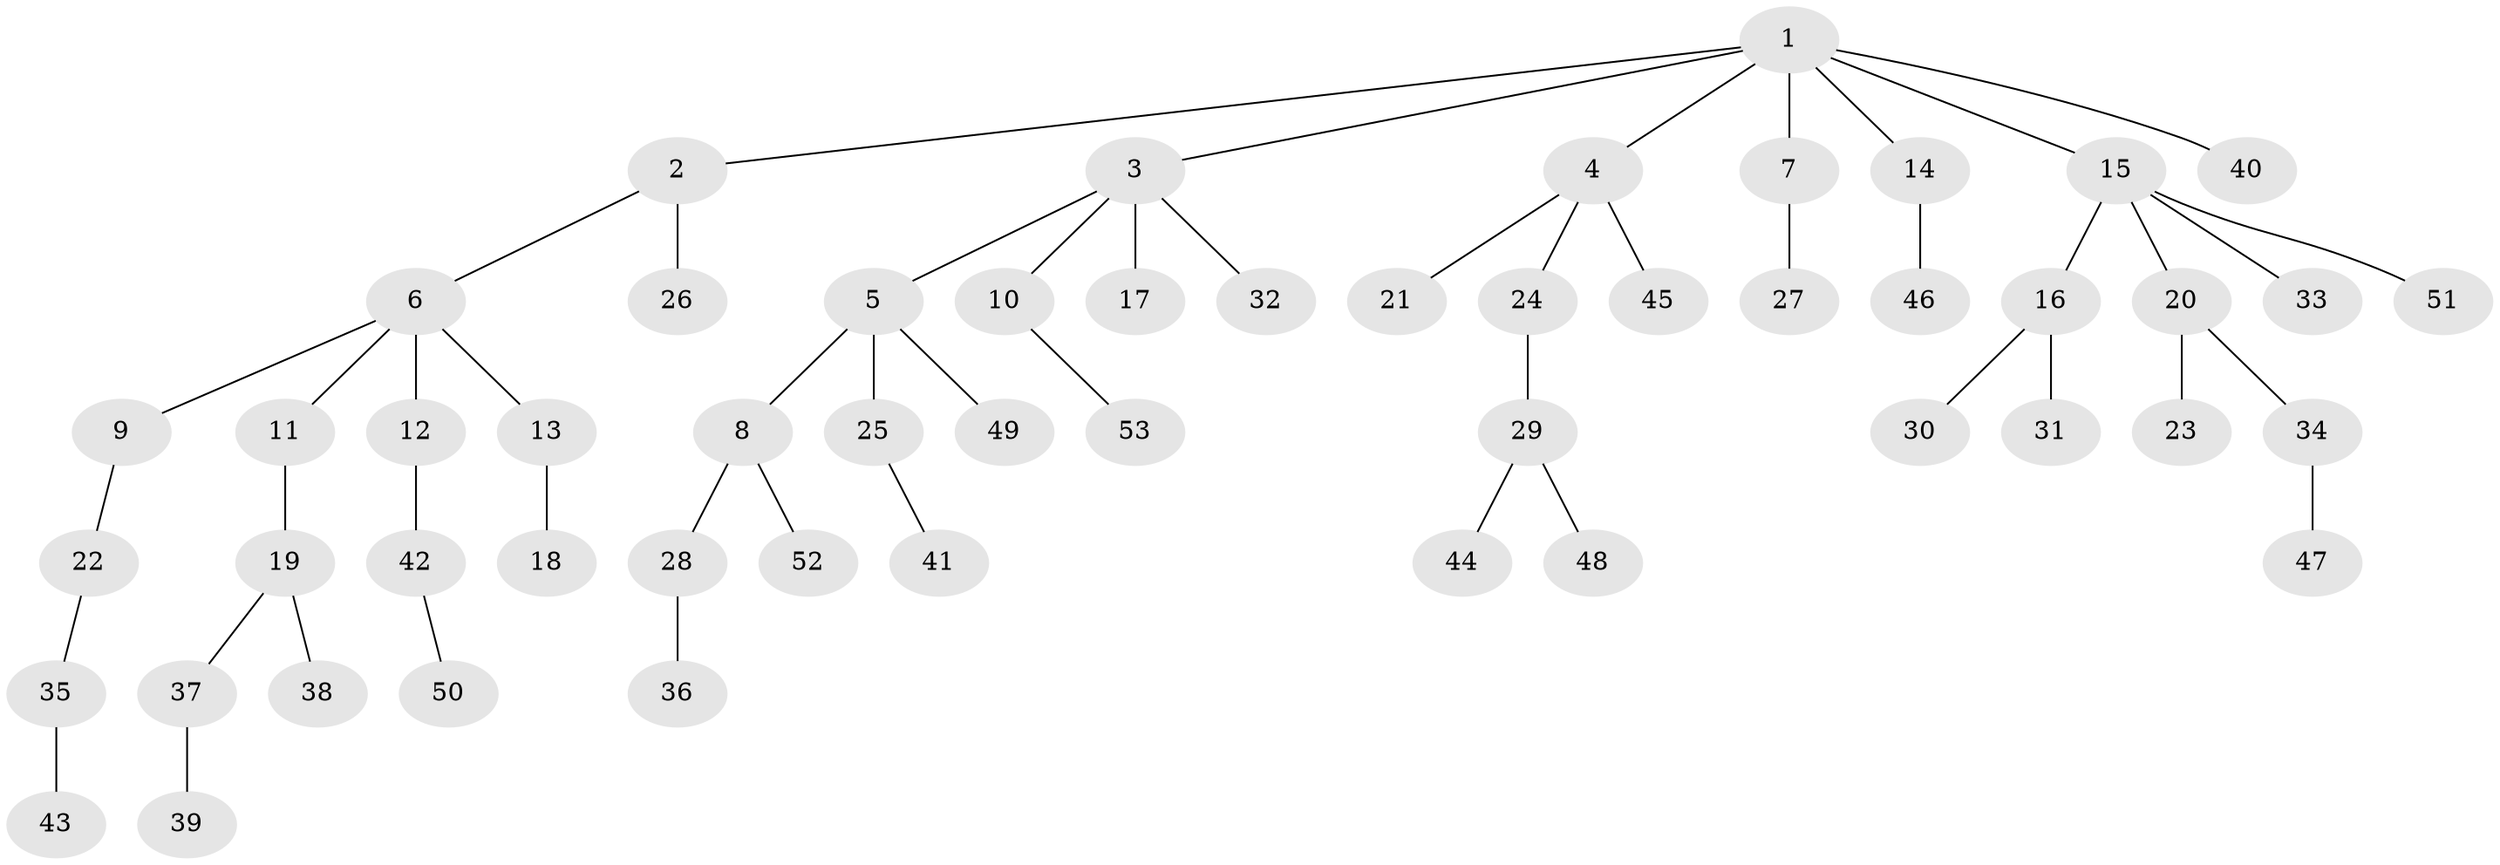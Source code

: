 // coarse degree distribution, {5: 0.0625, 2: 0.1875, 3: 0.125, 4: 0.0625, 1: 0.5625}
// Generated by graph-tools (version 1.1) at 2025/52/03/04/25 22:52:03]
// undirected, 53 vertices, 52 edges
graph export_dot {
  node [color=gray90,style=filled];
  1;
  2;
  3;
  4;
  5;
  6;
  7;
  8;
  9;
  10;
  11;
  12;
  13;
  14;
  15;
  16;
  17;
  18;
  19;
  20;
  21;
  22;
  23;
  24;
  25;
  26;
  27;
  28;
  29;
  30;
  31;
  32;
  33;
  34;
  35;
  36;
  37;
  38;
  39;
  40;
  41;
  42;
  43;
  44;
  45;
  46;
  47;
  48;
  49;
  50;
  51;
  52;
  53;
  1 -- 2;
  1 -- 3;
  1 -- 4;
  1 -- 7;
  1 -- 14;
  1 -- 15;
  1 -- 40;
  2 -- 6;
  2 -- 26;
  3 -- 5;
  3 -- 10;
  3 -- 17;
  3 -- 32;
  4 -- 21;
  4 -- 24;
  4 -- 45;
  5 -- 8;
  5 -- 25;
  5 -- 49;
  6 -- 9;
  6 -- 11;
  6 -- 12;
  6 -- 13;
  7 -- 27;
  8 -- 28;
  8 -- 52;
  9 -- 22;
  10 -- 53;
  11 -- 19;
  12 -- 42;
  13 -- 18;
  14 -- 46;
  15 -- 16;
  15 -- 20;
  15 -- 33;
  15 -- 51;
  16 -- 30;
  16 -- 31;
  19 -- 37;
  19 -- 38;
  20 -- 23;
  20 -- 34;
  22 -- 35;
  24 -- 29;
  25 -- 41;
  28 -- 36;
  29 -- 44;
  29 -- 48;
  34 -- 47;
  35 -- 43;
  37 -- 39;
  42 -- 50;
}

